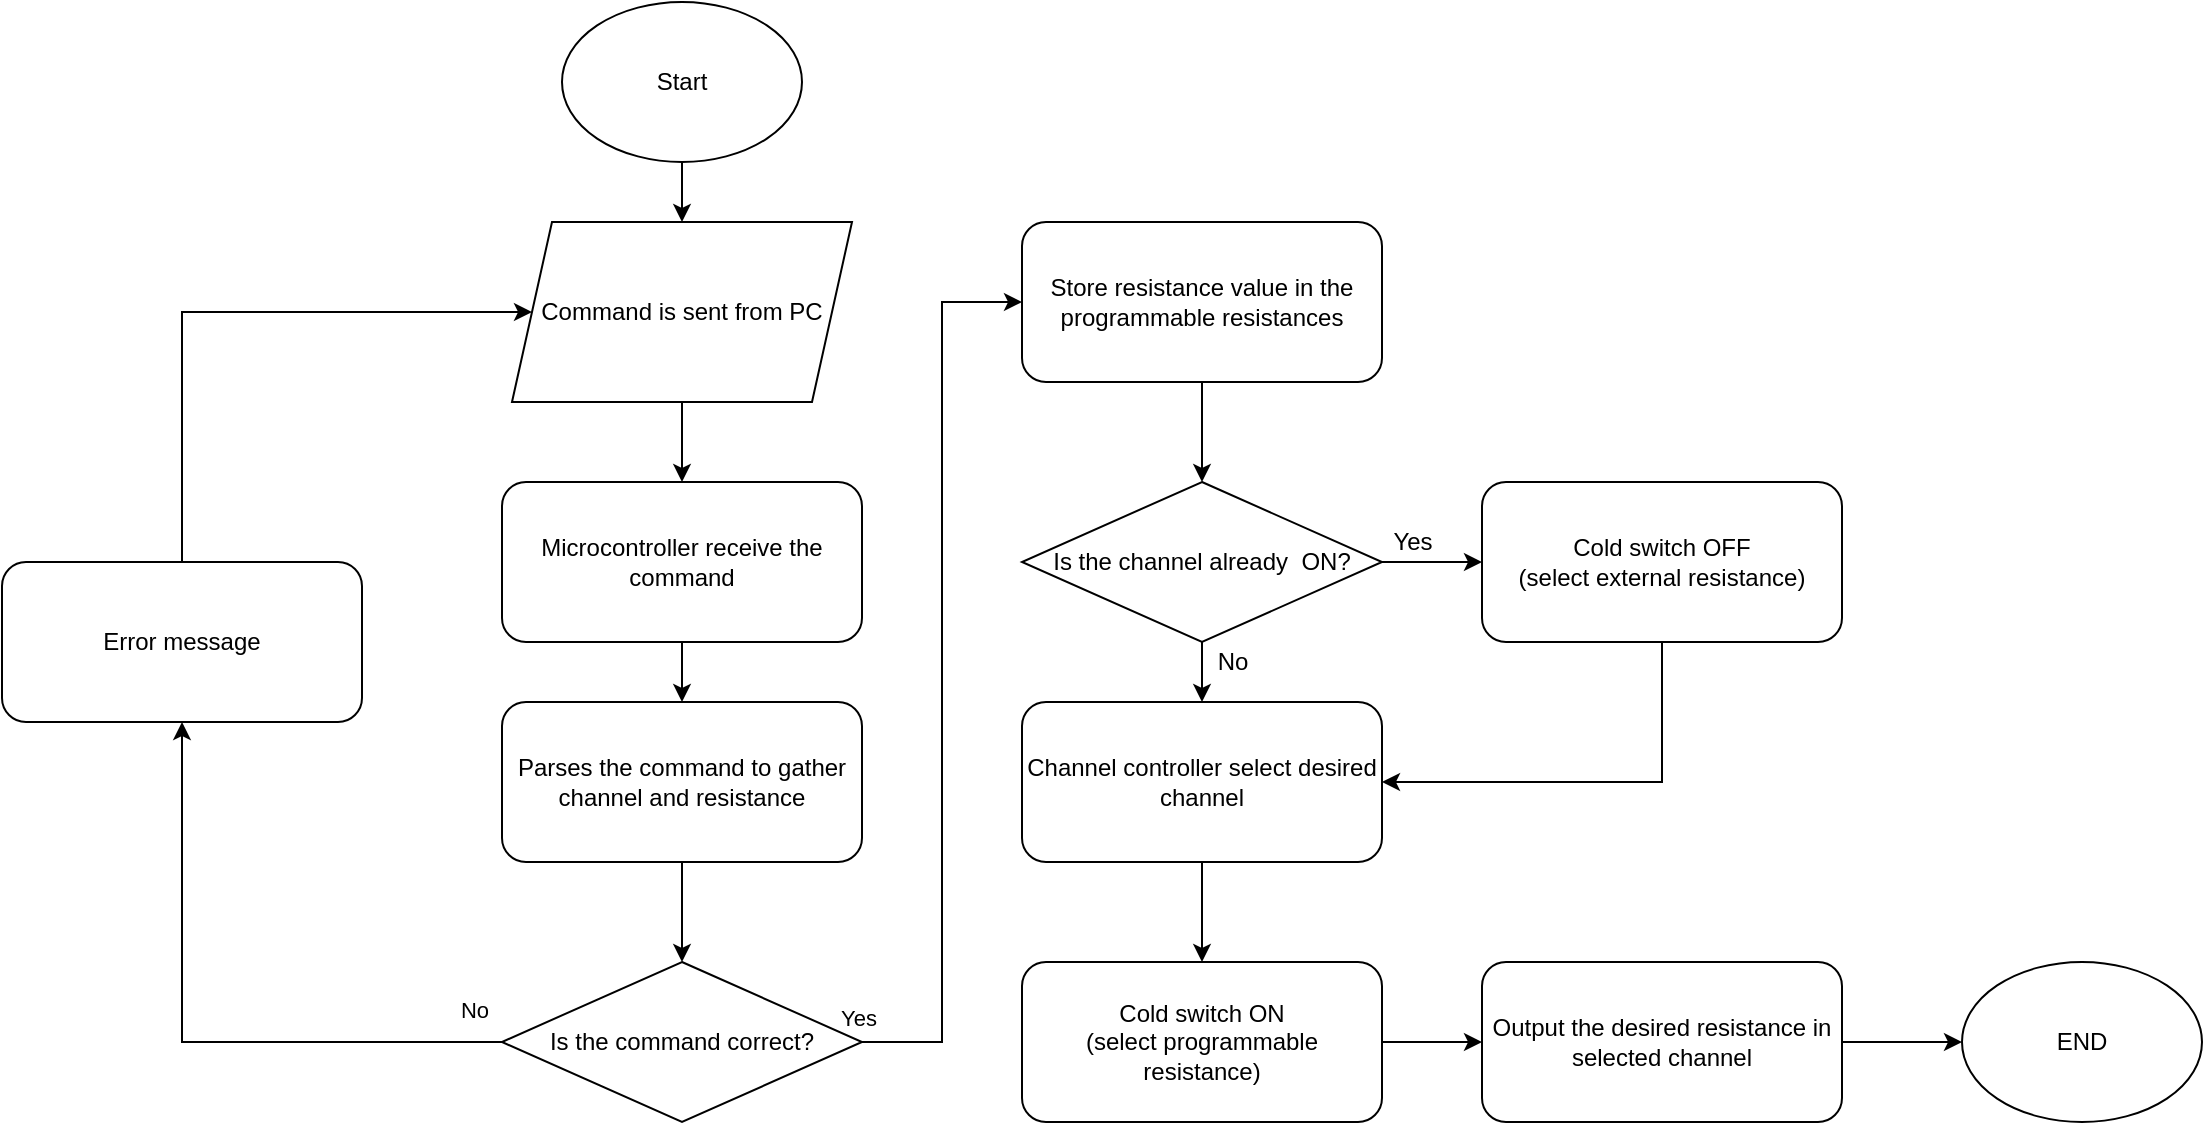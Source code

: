 <mxfile version="17.4.0" type="github">
  <diagram id="eVE0Ja3XjnnXpUwLnZNk" name="Page-1">
    <mxGraphModel dx="2310" dy="766" grid="1" gridSize="10" guides="1" tooltips="1" connect="1" arrows="1" fold="1" page="1" pageScale="1" pageWidth="827" pageHeight="1169" math="0" shadow="0">
      <root>
        <mxCell id="0" />
        <mxCell id="1" parent="0" />
        <mxCell id="eX-mvEsq4F-tMJfVQ72z-25" style="edgeStyle=orthogonalEdgeStyle;rounded=0;orthogonalLoop=1;jettySize=auto;html=1;exitX=0.5;exitY=1;exitDx=0;exitDy=0;entryX=0.5;entryY=0;entryDx=0;entryDy=0;" edge="1" parent="1" source="eX-mvEsq4F-tMJfVQ72z-1" target="eX-mvEsq4F-tMJfVQ72z-2">
          <mxGeometry relative="1" as="geometry" />
        </mxCell>
        <mxCell id="eX-mvEsq4F-tMJfVQ72z-1" value="Start" style="ellipse;whiteSpace=wrap;html=1;" vertex="1" parent="1">
          <mxGeometry x="230" y="80" width="120" height="80" as="geometry" />
        </mxCell>
        <mxCell id="eX-mvEsq4F-tMJfVQ72z-26" style="edgeStyle=orthogonalEdgeStyle;rounded=0;orthogonalLoop=1;jettySize=auto;html=1;exitX=0.5;exitY=1;exitDx=0;exitDy=0;entryX=0.5;entryY=0;entryDx=0;entryDy=0;" edge="1" parent="1" source="eX-mvEsq4F-tMJfVQ72z-2" target="eX-mvEsq4F-tMJfVQ72z-3">
          <mxGeometry relative="1" as="geometry" />
        </mxCell>
        <mxCell id="eX-mvEsq4F-tMJfVQ72z-2" value="Command is sent from PC " style="shape=parallelogram;perimeter=parallelogramPerimeter;whiteSpace=wrap;html=1;fixedSize=1;" vertex="1" parent="1">
          <mxGeometry x="205" y="190" width="170" height="90" as="geometry" />
        </mxCell>
        <mxCell id="eX-mvEsq4F-tMJfVQ72z-27" style="edgeStyle=orthogonalEdgeStyle;rounded=0;orthogonalLoop=1;jettySize=auto;html=1;exitX=0.5;exitY=1;exitDx=0;exitDy=0;entryX=0.5;entryY=0;entryDx=0;entryDy=0;" edge="1" parent="1" source="eX-mvEsq4F-tMJfVQ72z-3" target="eX-mvEsq4F-tMJfVQ72z-6">
          <mxGeometry relative="1" as="geometry" />
        </mxCell>
        <mxCell id="eX-mvEsq4F-tMJfVQ72z-3" value="Microcontroller receive the command" style="rounded=1;whiteSpace=wrap;html=1;" vertex="1" parent="1">
          <mxGeometry x="200" y="320" width="180" height="80" as="geometry" />
        </mxCell>
        <mxCell id="eX-mvEsq4F-tMJfVQ72z-28" style="edgeStyle=orthogonalEdgeStyle;rounded=0;orthogonalLoop=1;jettySize=auto;html=1;exitX=0.5;exitY=1;exitDx=0;exitDy=0;entryX=0.5;entryY=0;entryDx=0;entryDy=0;" edge="1" parent="1" source="eX-mvEsq4F-tMJfVQ72z-6" target="eX-mvEsq4F-tMJfVQ72z-16">
          <mxGeometry relative="1" as="geometry" />
        </mxCell>
        <mxCell id="eX-mvEsq4F-tMJfVQ72z-6" value="Parses the command to gather channel and resistance" style="rounded=1;whiteSpace=wrap;html=1;" vertex="1" parent="1">
          <mxGeometry x="200" y="430" width="180" height="80" as="geometry" />
        </mxCell>
        <mxCell id="eX-mvEsq4F-tMJfVQ72z-17" style="edgeStyle=orthogonalEdgeStyle;rounded=0;orthogonalLoop=1;jettySize=auto;html=1;exitX=0.5;exitY=1;exitDx=0;exitDy=0;entryX=0.5;entryY=0;entryDx=0;entryDy=0;" edge="1" parent="1" source="eX-mvEsq4F-tMJfVQ72z-7" target="eX-mvEsq4F-tMJfVQ72z-11">
          <mxGeometry relative="1" as="geometry" />
        </mxCell>
        <mxCell id="eX-mvEsq4F-tMJfVQ72z-7" value="Is the channel already&amp;nbsp; ON?" style="rhombus;whiteSpace=wrap;html=1;" vertex="1" parent="1">
          <mxGeometry x="460" y="320" width="180" height="80" as="geometry" />
        </mxCell>
        <mxCell id="eX-mvEsq4F-tMJfVQ72z-30" style="edgeStyle=orthogonalEdgeStyle;rounded=0;orthogonalLoop=1;jettySize=auto;html=1;exitX=0.5;exitY=0;exitDx=0;exitDy=0;entryX=0;entryY=0.5;entryDx=0;entryDy=0;" edge="1" parent="1" source="eX-mvEsq4F-tMJfVQ72z-8" target="eX-mvEsq4F-tMJfVQ72z-2">
          <mxGeometry relative="1" as="geometry">
            <Array as="points">
              <mxPoint x="40" y="235" />
            </Array>
          </mxGeometry>
        </mxCell>
        <mxCell id="eX-mvEsq4F-tMJfVQ72z-8" value="Error message" style="rounded=1;whiteSpace=wrap;html=1;" vertex="1" parent="1">
          <mxGeometry x="-50" y="360" width="180" height="80" as="geometry" />
        </mxCell>
        <mxCell id="eX-mvEsq4F-tMJfVQ72z-32" style="edgeStyle=orthogonalEdgeStyle;rounded=0;orthogonalLoop=1;jettySize=auto;html=1;exitX=0.5;exitY=1;exitDx=0;exitDy=0;entryX=0.5;entryY=0;entryDx=0;entryDy=0;" edge="1" parent="1" source="eX-mvEsq4F-tMJfVQ72z-9" target="eX-mvEsq4F-tMJfVQ72z-7">
          <mxGeometry relative="1" as="geometry" />
        </mxCell>
        <mxCell id="eX-mvEsq4F-tMJfVQ72z-9" value="Store resistance value in the programmable resistances " style="rounded=1;whiteSpace=wrap;html=1;" vertex="1" parent="1">
          <mxGeometry x="460" y="190" width="180" height="80" as="geometry" />
        </mxCell>
        <mxCell id="eX-mvEsq4F-tMJfVQ72z-15" style="edgeStyle=orthogonalEdgeStyle;rounded=0;orthogonalLoop=1;jettySize=auto;html=1;exitX=1;exitY=0.5;exitDx=0;exitDy=0;entryX=0;entryY=0.5;entryDx=0;entryDy=0;" edge="1" parent="1" source="eX-mvEsq4F-tMJfVQ72z-7" target="eX-mvEsq4F-tMJfVQ72z-13">
          <mxGeometry relative="1" as="geometry">
            <mxPoint x="640" y="360" as="sourcePoint" />
          </mxGeometry>
        </mxCell>
        <mxCell id="eX-mvEsq4F-tMJfVQ72z-18" style="edgeStyle=orthogonalEdgeStyle;rounded=0;orthogonalLoop=1;jettySize=auto;html=1;exitX=0.5;exitY=1;exitDx=0;exitDy=0;entryX=0.5;entryY=0;entryDx=0;entryDy=0;" edge="1" parent="1" source="eX-mvEsq4F-tMJfVQ72z-11" target="eX-mvEsq4F-tMJfVQ72z-12">
          <mxGeometry relative="1" as="geometry" />
        </mxCell>
        <mxCell id="eX-mvEsq4F-tMJfVQ72z-11" value="Channel controller select desired channel" style="rounded=1;whiteSpace=wrap;html=1;" vertex="1" parent="1">
          <mxGeometry x="460" y="430" width="180" height="80" as="geometry" />
        </mxCell>
        <mxCell id="eX-mvEsq4F-tMJfVQ72z-33" style="edgeStyle=orthogonalEdgeStyle;rounded=0;orthogonalLoop=1;jettySize=auto;html=1;exitX=1;exitY=0.5;exitDx=0;exitDy=0;entryX=0;entryY=0.5;entryDx=0;entryDy=0;" edge="1" parent="1" source="eX-mvEsq4F-tMJfVQ72z-12" target="eX-mvEsq4F-tMJfVQ72z-20">
          <mxGeometry relative="1" as="geometry" />
        </mxCell>
        <mxCell id="eX-mvEsq4F-tMJfVQ72z-12" value="&lt;div&gt;Cold switch ON&lt;/div&gt;&lt;div&gt;(select programmable resistance)&lt;br&gt;&lt;/div&gt;" style="rounded=1;whiteSpace=wrap;html=1;" vertex="1" parent="1">
          <mxGeometry x="460" y="560" width="180" height="80" as="geometry" />
        </mxCell>
        <mxCell id="eX-mvEsq4F-tMJfVQ72z-14" style="edgeStyle=orthogonalEdgeStyle;rounded=0;orthogonalLoop=1;jettySize=auto;html=1;entryX=1;entryY=0.5;entryDx=0;entryDy=0;" edge="1" parent="1" source="eX-mvEsq4F-tMJfVQ72z-13" target="eX-mvEsq4F-tMJfVQ72z-11">
          <mxGeometry relative="1" as="geometry">
            <Array as="points">
              <mxPoint x="780" y="470" />
            </Array>
          </mxGeometry>
        </mxCell>
        <mxCell id="eX-mvEsq4F-tMJfVQ72z-13" value="&lt;div&gt;Cold switch OFF&lt;br&gt;&lt;/div&gt;&lt;div&gt;(select external resistance)&lt;/div&gt;" style="rounded=1;whiteSpace=wrap;html=1;" vertex="1" parent="1">
          <mxGeometry x="690" y="320" width="180" height="80" as="geometry" />
        </mxCell>
        <mxCell id="eX-mvEsq4F-tMJfVQ72z-29" style="edgeStyle=orthogonalEdgeStyle;rounded=0;orthogonalLoop=1;jettySize=auto;html=1;exitX=0;exitY=0.5;exitDx=0;exitDy=0;entryX=0.5;entryY=1;entryDx=0;entryDy=0;" edge="1" parent="1" source="eX-mvEsq4F-tMJfVQ72z-16" target="eX-mvEsq4F-tMJfVQ72z-8">
          <mxGeometry relative="1" as="geometry" />
        </mxCell>
        <mxCell id="eX-mvEsq4F-tMJfVQ72z-36" value="No" style="edgeLabel;html=1;align=center;verticalAlign=middle;resizable=0;points=[];" vertex="1" connectable="0" parent="eX-mvEsq4F-tMJfVQ72z-29">
          <mxGeometry x="-0.887" relative="1" as="geometry">
            <mxPoint x="4" y="-16" as="offset" />
          </mxGeometry>
        </mxCell>
        <mxCell id="eX-mvEsq4F-tMJfVQ72z-31" style="edgeStyle=orthogonalEdgeStyle;rounded=0;orthogonalLoop=1;jettySize=auto;html=1;exitX=1;exitY=0.5;exitDx=0;exitDy=0;entryX=0;entryY=0.5;entryDx=0;entryDy=0;" edge="1" parent="1" source="eX-mvEsq4F-tMJfVQ72z-16" target="eX-mvEsq4F-tMJfVQ72z-9">
          <mxGeometry relative="1" as="geometry">
            <Array as="points">
              <mxPoint x="420" y="600" />
              <mxPoint x="420" y="230" />
            </Array>
          </mxGeometry>
        </mxCell>
        <mxCell id="eX-mvEsq4F-tMJfVQ72z-16" value="Is the command correct?" style="rhombus;whiteSpace=wrap;html=1;" vertex="1" parent="1">
          <mxGeometry x="200" y="560" width="180" height="80" as="geometry" />
        </mxCell>
        <mxCell id="eX-mvEsq4F-tMJfVQ72z-34" style="edgeStyle=orthogonalEdgeStyle;rounded=0;orthogonalLoop=1;jettySize=auto;html=1;exitX=1;exitY=0.5;exitDx=0;exitDy=0;entryX=0;entryY=0.5;entryDx=0;entryDy=0;" edge="1" parent="1" source="eX-mvEsq4F-tMJfVQ72z-20">
          <mxGeometry relative="1" as="geometry">
            <mxPoint x="930" y="600" as="targetPoint" />
          </mxGeometry>
        </mxCell>
        <mxCell id="eX-mvEsq4F-tMJfVQ72z-20" value="Output the desired resistance in selected channel" style="rounded=1;whiteSpace=wrap;html=1;" vertex="1" parent="1">
          <mxGeometry x="690" y="560" width="180" height="80" as="geometry" />
        </mxCell>
        <mxCell id="eX-mvEsq4F-tMJfVQ72z-24" value="END" style="ellipse;whiteSpace=wrap;html=1;" vertex="1" parent="1">
          <mxGeometry x="930" y="560" width="120" height="80" as="geometry" />
        </mxCell>
        <mxCell id="eX-mvEsq4F-tMJfVQ72z-37" value="Yes" style="edgeLabel;html=1;align=center;verticalAlign=middle;resizable=0;points=[];" vertex="1" connectable="0" parent="1">
          <mxGeometry x="209.952" y="594" as="geometry">
            <mxPoint x="168" y="-6" as="offset" />
          </mxGeometry>
        </mxCell>
        <mxCell id="eX-mvEsq4F-tMJfVQ72z-40" value="No" style="text;html=1;align=center;verticalAlign=middle;resizable=0;points=[];autosize=1;strokeColor=none;fillColor=none;" vertex="1" parent="1">
          <mxGeometry x="550" y="400" width="30" height="20" as="geometry" />
        </mxCell>
        <mxCell id="eX-mvEsq4F-tMJfVQ72z-41" value="Yes" style="text;html=1;align=center;verticalAlign=middle;resizable=0;points=[];autosize=1;strokeColor=none;fillColor=none;" vertex="1" parent="1">
          <mxGeometry x="640" y="340" width="30" height="20" as="geometry" />
        </mxCell>
      </root>
    </mxGraphModel>
  </diagram>
</mxfile>
